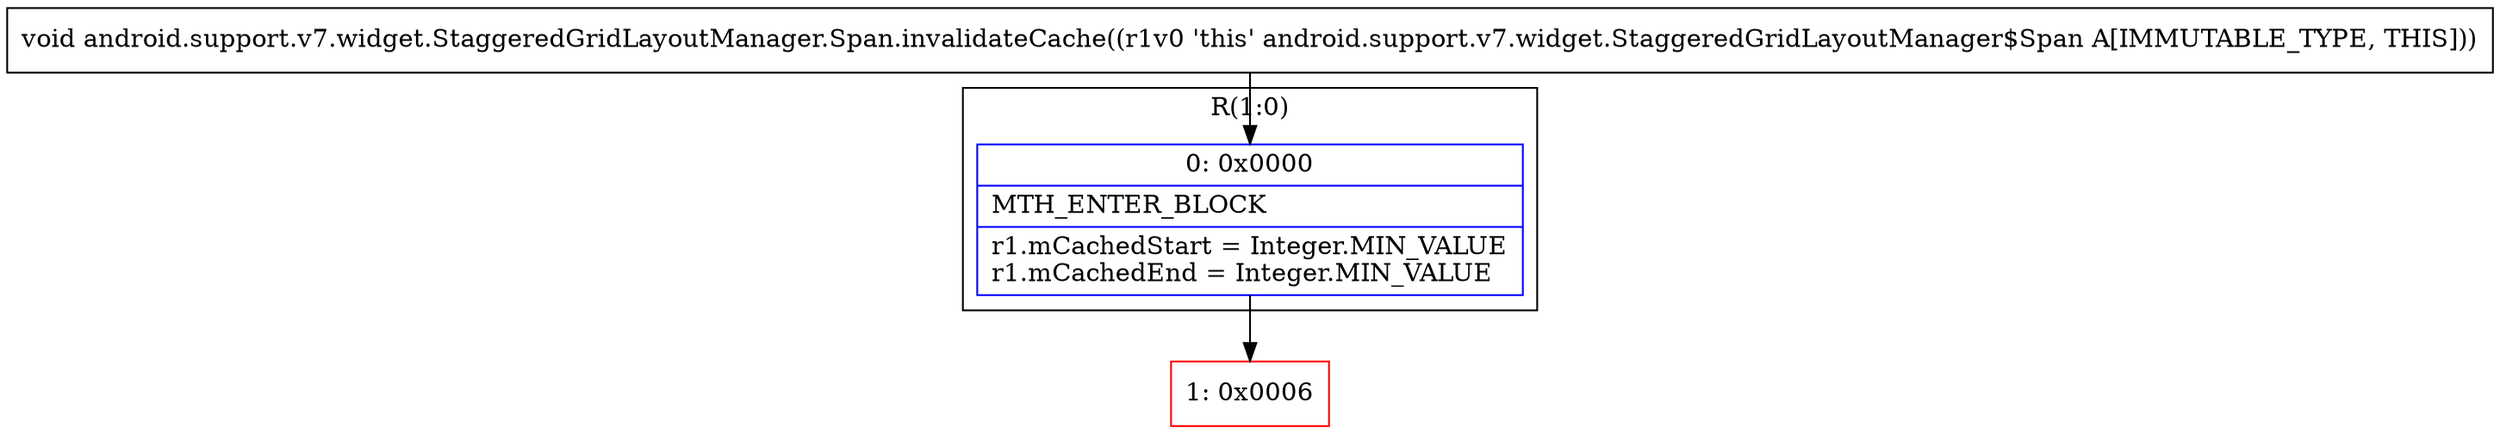 digraph "CFG forandroid.support.v7.widget.StaggeredGridLayoutManager.Span.invalidateCache()V" {
subgraph cluster_Region_1455634929 {
label = "R(1:0)";
node [shape=record,color=blue];
Node_0 [shape=record,label="{0\:\ 0x0000|MTH_ENTER_BLOCK\l|r1.mCachedStart = Integer.MIN_VALUE\lr1.mCachedEnd = Integer.MIN_VALUE\l}"];
}
Node_1 [shape=record,color=red,label="{1\:\ 0x0006}"];
MethodNode[shape=record,label="{void android.support.v7.widget.StaggeredGridLayoutManager.Span.invalidateCache((r1v0 'this' android.support.v7.widget.StaggeredGridLayoutManager$Span A[IMMUTABLE_TYPE, THIS])) }"];
MethodNode -> Node_0;
Node_0 -> Node_1;
}

